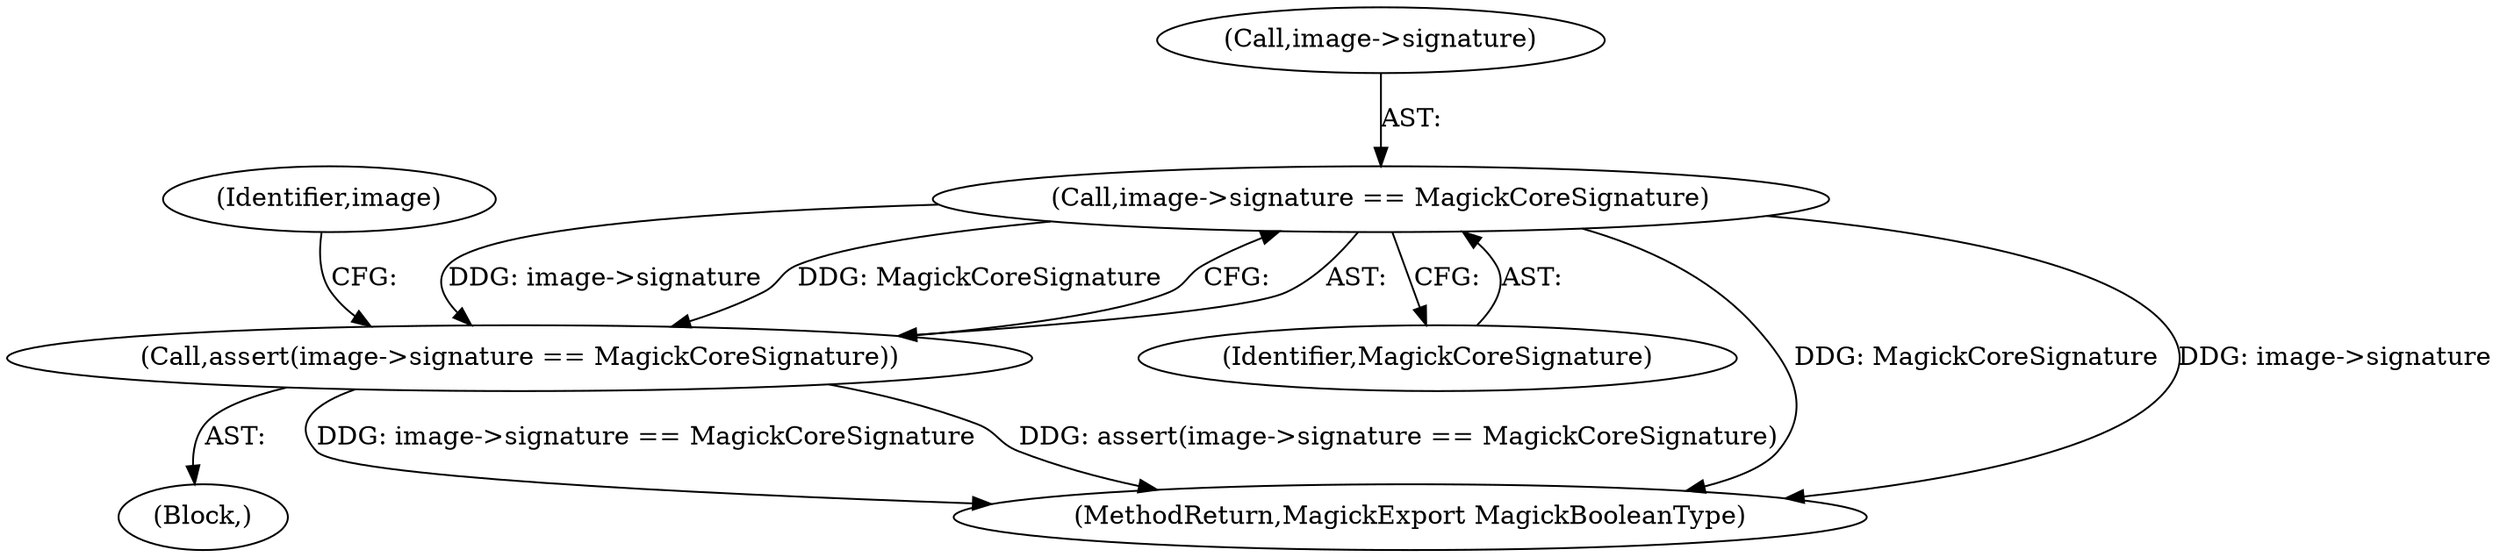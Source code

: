 digraph "0_ImageMagick_76401e172ea3a55182be2b8e2aca4d07270f6da6_0@pointer" {
"1000126" [label="(Call,image->signature == MagickCoreSignature)"];
"1000125" [label="(Call,assert(image->signature == MagickCoreSignature))"];
"1000127" [label="(Call,image->signature)"];
"1000134" [label="(Identifier,image)"];
"1000130" [label="(Identifier,MagickCoreSignature)"];
"1000126" [label="(Call,image->signature == MagickCoreSignature)"];
"1000968" [label="(MethodReturn,MagickExport MagickBooleanType)"];
"1000108" [label="(Block,)"];
"1000125" [label="(Call,assert(image->signature == MagickCoreSignature))"];
"1000126" -> "1000125"  [label="AST: "];
"1000126" -> "1000130"  [label="CFG: "];
"1000127" -> "1000126"  [label="AST: "];
"1000130" -> "1000126"  [label="AST: "];
"1000125" -> "1000126"  [label="CFG: "];
"1000126" -> "1000968"  [label="DDG: MagickCoreSignature"];
"1000126" -> "1000968"  [label="DDG: image->signature"];
"1000126" -> "1000125"  [label="DDG: image->signature"];
"1000126" -> "1000125"  [label="DDG: MagickCoreSignature"];
"1000125" -> "1000108"  [label="AST: "];
"1000134" -> "1000125"  [label="CFG: "];
"1000125" -> "1000968"  [label="DDG: image->signature == MagickCoreSignature"];
"1000125" -> "1000968"  [label="DDG: assert(image->signature == MagickCoreSignature)"];
}
